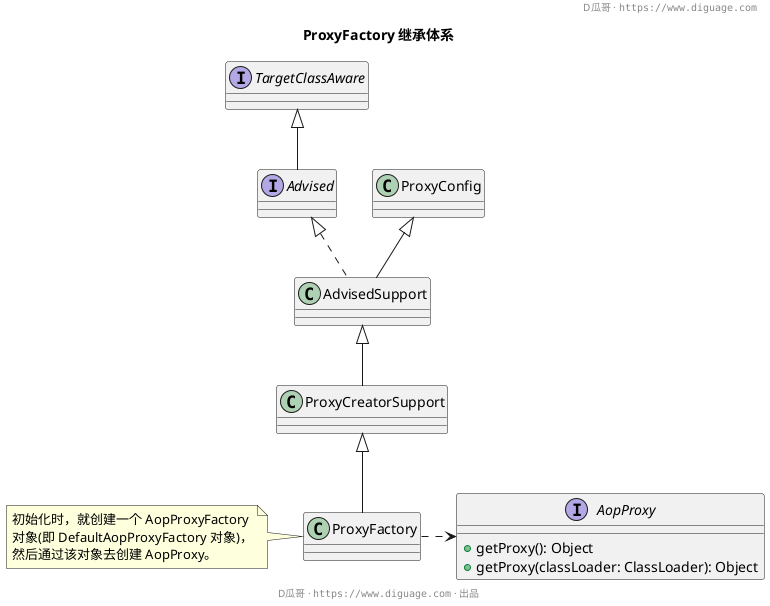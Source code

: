 @startuml
header D瓜哥 · ""https://www.diguage.com""

title **ProxyFactory 继承体系**


interface Advised extends TargetClassAware

class AdvisedSupport extends ProxyConfig implements Advised

class ProxyCreatorSupport extends AdvisedSupport

class ProxyFactory extends ProxyCreatorSupport

interface AopProxy {
    + getProxy(): Object
    + getProxy(classLoader: ClassLoader): Object
}

ProxyFactory .right.> AopProxy

note left of ProxyFactory : 初始化时，就创建一个 AopProxyFactory\n对象(即 DefaultAopProxyFactory 对象)，\n然后通过该对象去创建 AopProxy。


footer D瓜哥 · ""https://www.diguage.com"" · 出品
@enduml